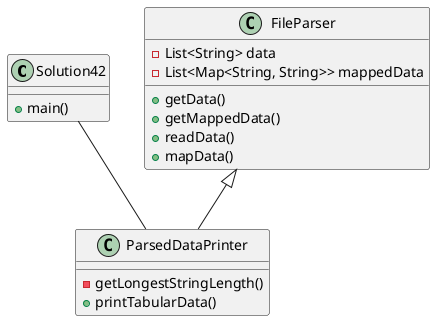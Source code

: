 @startuml
'https://plantuml.com/sequence-diagram

class Solution42{
+main()
}
class FileParser{
-List<String> data
-List<Map<String, String>> mappedData
+getData()
+getMappedData()
+readData()
+mapData()
}
class ParsedDataPrinter{
-getLongestStringLength()
+printTabularData()
}

Solution42 -- ParsedDataPrinter
FileParser <|-- ParsedDataPrinter
@enduml